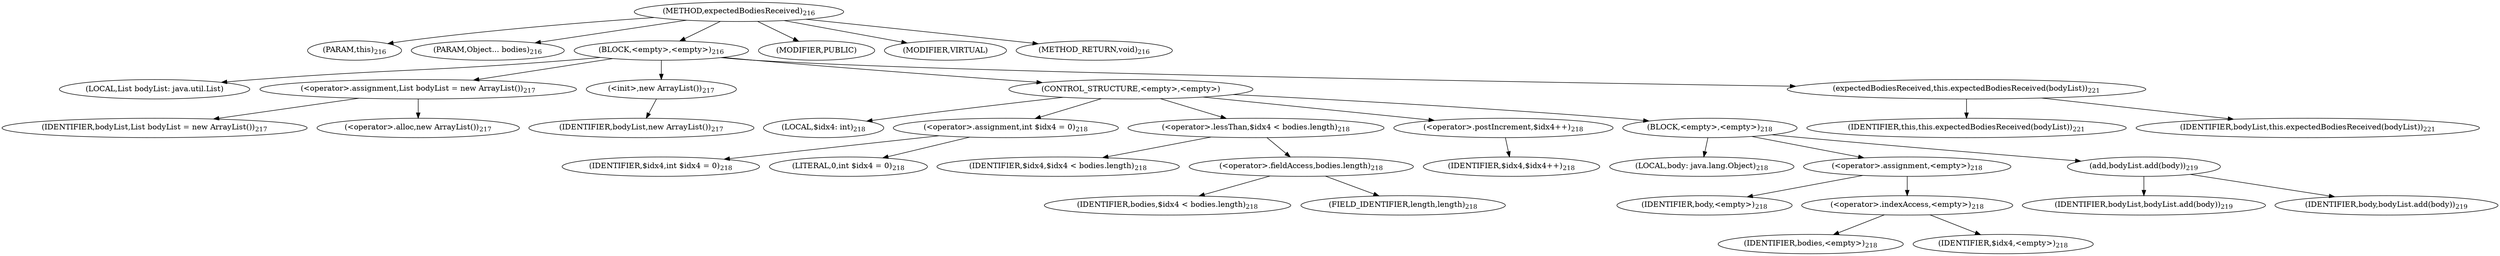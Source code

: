 digraph "expectedBodiesReceived" {  
"609" [label = <(METHOD,expectedBodiesReceived)<SUB>216</SUB>> ]
"28" [label = <(PARAM,this)<SUB>216</SUB>> ]
"610" [label = <(PARAM,Object... bodies)<SUB>216</SUB>> ]
"611" [label = <(BLOCK,&lt;empty&gt;,&lt;empty&gt;)<SUB>216</SUB>> ]
"26" [label = <(LOCAL,List bodyList: java.util.List)> ]
"612" [label = <(&lt;operator&gt;.assignment,List bodyList = new ArrayList())<SUB>217</SUB>> ]
"613" [label = <(IDENTIFIER,bodyList,List bodyList = new ArrayList())<SUB>217</SUB>> ]
"614" [label = <(&lt;operator&gt;.alloc,new ArrayList())<SUB>217</SUB>> ]
"615" [label = <(&lt;init&gt;,new ArrayList())<SUB>217</SUB>> ]
"25" [label = <(IDENTIFIER,bodyList,new ArrayList())<SUB>217</SUB>> ]
"616" [label = <(CONTROL_STRUCTURE,&lt;empty&gt;,&lt;empty&gt;)> ]
"617" [label = <(LOCAL,$idx4: int)<SUB>218</SUB>> ]
"618" [label = <(&lt;operator&gt;.assignment,int $idx4 = 0)<SUB>218</SUB>> ]
"619" [label = <(IDENTIFIER,$idx4,int $idx4 = 0)<SUB>218</SUB>> ]
"620" [label = <(LITERAL,0,int $idx4 = 0)<SUB>218</SUB>> ]
"621" [label = <(&lt;operator&gt;.lessThan,$idx4 &lt; bodies.length)<SUB>218</SUB>> ]
"622" [label = <(IDENTIFIER,$idx4,$idx4 &lt; bodies.length)<SUB>218</SUB>> ]
"623" [label = <(&lt;operator&gt;.fieldAccess,bodies.length)<SUB>218</SUB>> ]
"624" [label = <(IDENTIFIER,bodies,$idx4 &lt; bodies.length)<SUB>218</SUB>> ]
"625" [label = <(FIELD_IDENTIFIER,length,length)<SUB>218</SUB>> ]
"626" [label = <(&lt;operator&gt;.postIncrement,$idx4++)<SUB>218</SUB>> ]
"627" [label = <(IDENTIFIER,$idx4,$idx4++)<SUB>218</SUB>> ]
"628" [label = <(BLOCK,&lt;empty&gt;,&lt;empty&gt;)<SUB>218</SUB>> ]
"629" [label = <(LOCAL,body: java.lang.Object)<SUB>218</SUB>> ]
"630" [label = <(&lt;operator&gt;.assignment,&lt;empty&gt;)<SUB>218</SUB>> ]
"631" [label = <(IDENTIFIER,body,&lt;empty&gt;)<SUB>218</SUB>> ]
"632" [label = <(&lt;operator&gt;.indexAccess,&lt;empty&gt;)<SUB>218</SUB>> ]
"633" [label = <(IDENTIFIER,bodies,&lt;empty&gt;)<SUB>218</SUB>> ]
"634" [label = <(IDENTIFIER,$idx4,&lt;empty&gt;)<SUB>218</SUB>> ]
"635" [label = <(add,bodyList.add(body))<SUB>219</SUB>> ]
"636" [label = <(IDENTIFIER,bodyList,bodyList.add(body))<SUB>219</SUB>> ]
"637" [label = <(IDENTIFIER,body,bodyList.add(body))<SUB>219</SUB>> ]
"638" [label = <(expectedBodiesReceived,this.expectedBodiesReceived(bodyList))<SUB>221</SUB>> ]
"27" [label = <(IDENTIFIER,this,this.expectedBodiesReceived(bodyList))<SUB>221</SUB>> ]
"639" [label = <(IDENTIFIER,bodyList,this.expectedBodiesReceived(bodyList))<SUB>221</SUB>> ]
"640" [label = <(MODIFIER,PUBLIC)> ]
"641" [label = <(MODIFIER,VIRTUAL)> ]
"642" [label = <(METHOD_RETURN,void)<SUB>216</SUB>> ]
  "609" -> "28" 
  "609" -> "610" 
  "609" -> "611" 
  "609" -> "640" 
  "609" -> "641" 
  "609" -> "642" 
  "611" -> "26" 
  "611" -> "612" 
  "611" -> "615" 
  "611" -> "616" 
  "611" -> "638" 
  "612" -> "613" 
  "612" -> "614" 
  "615" -> "25" 
  "616" -> "617" 
  "616" -> "618" 
  "616" -> "621" 
  "616" -> "626" 
  "616" -> "628" 
  "618" -> "619" 
  "618" -> "620" 
  "621" -> "622" 
  "621" -> "623" 
  "623" -> "624" 
  "623" -> "625" 
  "626" -> "627" 
  "628" -> "629" 
  "628" -> "630" 
  "628" -> "635" 
  "630" -> "631" 
  "630" -> "632" 
  "632" -> "633" 
  "632" -> "634" 
  "635" -> "636" 
  "635" -> "637" 
  "638" -> "27" 
  "638" -> "639" 
}
